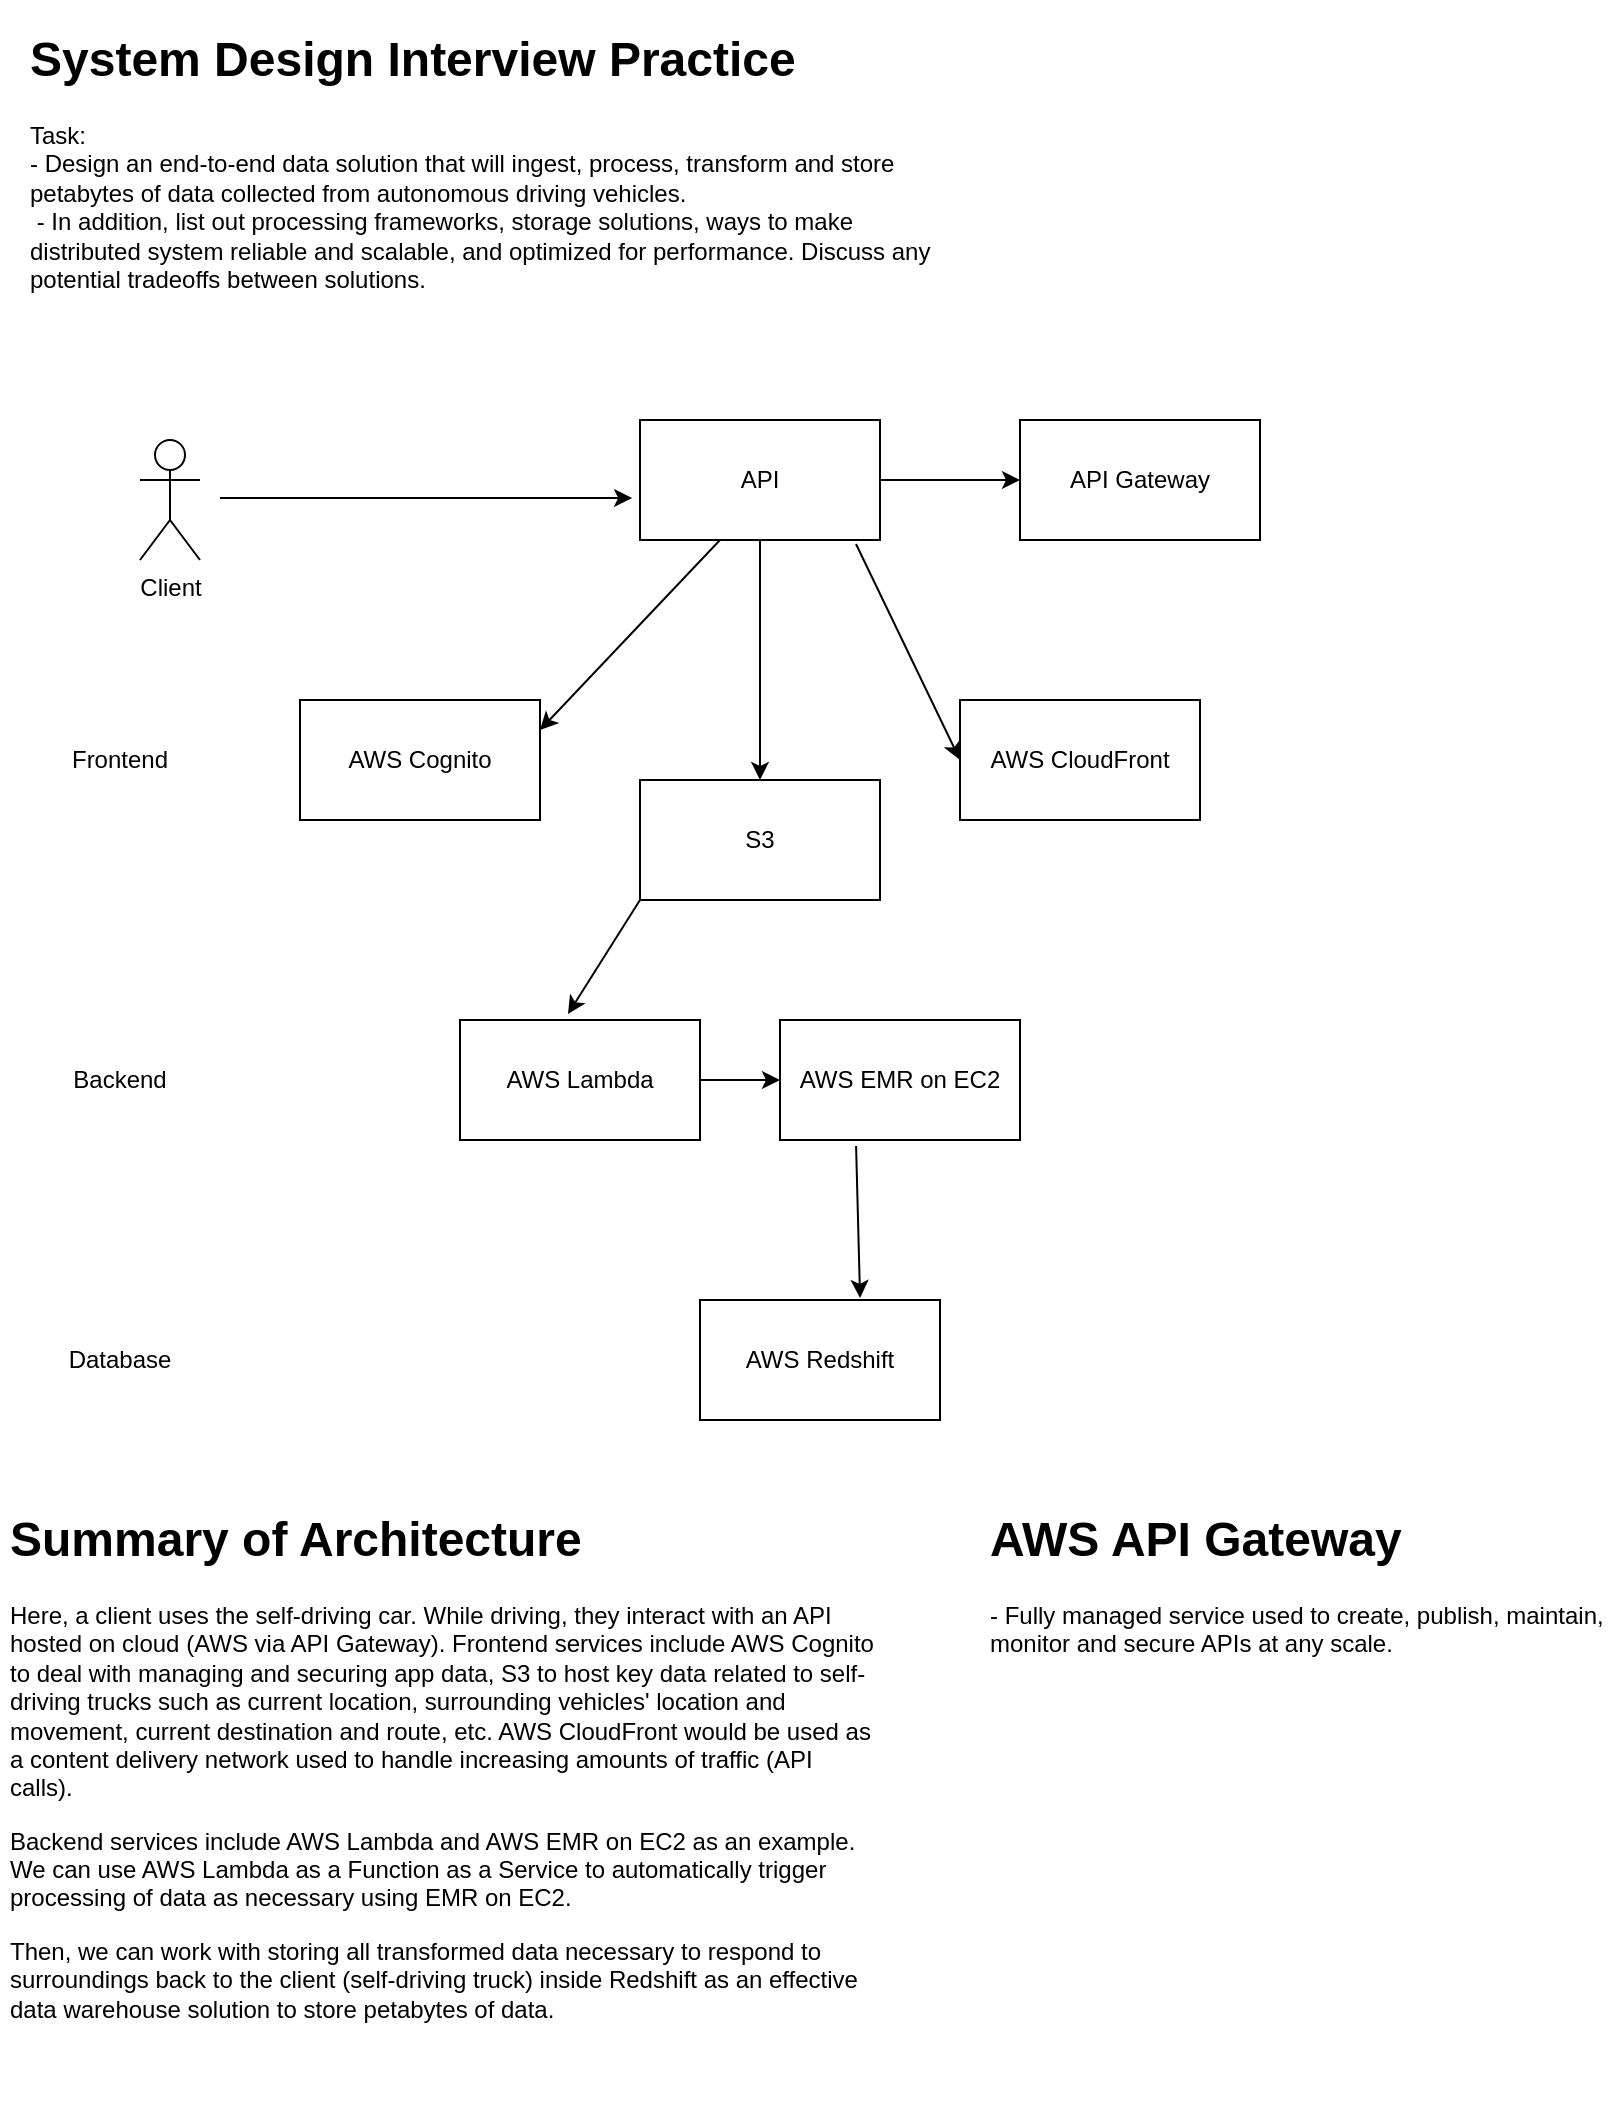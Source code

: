 <mxfile version="15.5.6" type="github">
  <diagram id="wxcZ70i77-cbPW4jj68i" name="Page-1">
    <mxGraphModel dx="1298" dy="834" grid="1" gridSize="10" guides="1" tooltips="1" connect="1" arrows="1" fold="1" page="1" pageScale="1" pageWidth="850" pageHeight="1100" math="0" shadow="0">
      <root>
        <mxCell id="0" />
        <mxCell id="1" parent="0" />
        <mxCell id="qkhyXUJzC9_R9NJtEFik-1" value="&lt;h1&gt;&lt;span&gt;System Design Interview Practice&lt;/span&gt;&lt;/h1&gt;&lt;div&gt;&lt;span&gt;Task:&lt;/span&gt;&lt;/div&gt;&lt;div&gt;&lt;span&gt;- Design an end-to-end data solution that will ingest, process, transform and store petabytes of data collected from autonomous driving vehicles.&lt;/span&gt;&lt;/div&gt;&lt;div&gt;&lt;span style=&quot;white-space: pre&quot;&gt;	&lt;/span&gt;- In addition, list out processing frameworks, storage solutions, ways to make distributed system reliable and scalable, and optimized for performance. Discuss any potential tradeoffs between solutions.&lt;br&gt;&lt;/div&gt;" style="text;html=1;strokeColor=none;fillColor=none;spacing=5;spacingTop=-20;whiteSpace=wrap;overflow=hidden;rounded=0;" vertex="1" parent="1">
          <mxGeometry x="20" y="20" width="470" height="200" as="geometry" />
        </mxCell>
        <mxCell id="qkhyXUJzC9_R9NJtEFik-3" value="API" style="rounded=0;whiteSpace=wrap;html=1;" vertex="1" parent="1">
          <mxGeometry x="330" y="220" width="120" height="60" as="geometry" />
        </mxCell>
        <mxCell id="qkhyXUJzC9_R9NJtEFik-5" value="" style="endArrow=classic;html=1;rounded=0;entryX=-0.033;entryY=0.65;entryDx=0;entryDy=0;entryPerimeter=0;" edge="1" parent="1" target="qkhyXUJzC9_R9NJtEFik-3">
          <mxGeometry width="50" height="50" relative="1" as="geometry">
            <mxPoint x="120" y="259" as="sourcePoint" />
            <mxPoint x="640" y="400" as="targetPoint" />
          </mxGeometry>
        </mxCell>
        <mxCell id="qkhyXUJzC9_R9NJtEFik-6" value="Client" style="shape=umlActor;verticalLabelPosition=bottom;verticalAlign=top;html=1;outlineConnect=0;" vertex="1" parent="1">
          <mxGeometry x="80" y="230" width="30" height="60" as="geometry" />
        </mxCell>
        <mxCell id="qkhyXUJzC9_R9NJtEFik-8" value="Frontend" style="text;html=1;strokeColor=none;fillColor=none;align=center;verticalAlign=middle;whiteSpace=wrap;rounded=0;" vertex="1" parent="1">
          <mxGeometry x="40" y="375" width="60" height="30" as="geometry" />
        </mxCell>
        <mxCell id="qkhyXUJzC9_R9NJtEFik-9" value="Backend" style="text;html=1;strokeColor=none;fillColor=none;align=center;verticalAlign=middle;whiteSpace=wrap;rounded=0;" vertex="1" parent="1">
          <mxGeometry x="40" y="535" width="60" height="30" as="geometry" />
        </mxCell>
        <mxCell id="qkhyXUJzC9_R9NJtEFik-10" value="Database" style="text;html=1;strokeColor=none;fillColor=none;align=center;verticalAlign=middle;whiteSpace=wrap;rounded=0;" vertex="1" parent="1">
          <mxGeometry x="40" y="675" width="60" height="30" as="geometry" />
        </mxCell>
        <mxCell id="qkhyXUJzC9_R9NJtEFik-14" value="AWS CloudFront" style="rounded=0;whiteSpace=wrap;html=1;" vertex="1" parent="1">
          <mxGeometry x="490" y="360" width="120" height="60" as="geometry" />
        </mxCell>
        <mxCell id="qkhyXUJzC9_R9NJtEFik-17" value="AWS Cognito" style="rounded=0;whiteSpace=wrap;html=1;" vertex="1" parent="1">
          <mxGeometry x="160" y="360" width="120" height="60" as="geometry" />
        </mxCell>
        <mxCell id="qkhyXUJzC9_R9NJtEFik-21" value="" style="endArrow=classic;html=1;rounded=0;exitX=0;exitY=0.75;exitDx=0;exitDy=0;entryX=1;entryY=0.25;entryDx=0;entryDy=0;" edge="1" parent="1" target="qkhyXUJzC9_R9NJtEFik-17">
          <mxGeometry width="50" height="50" relative="1" as="geometry">
            <mxPoint x="370" y="280" as="sourcePoint" />
            <mxPoint x="320" y="310" as="targetPoint" />
          </mxGeometry>
        </mxCell>
        <mxCell id="qkhyXUJzC9_R9NJtEFik-22" value="" style="endArrow=classic;html=1;rounded=0;exitX=0.9;exitY=1.033;exitDx=0;exitDy=0;entryX=0;entryY=0.5;entryDx=0;entryDy=0;exitPerimeter=0;" edge="1" parent="1" source="qkhyXUJzC9_R9NJtEFik-3" target="qkhyXUJzC9_R9NJtEFik-14">
          <mxGeometry width="50" height="50" relative="1" as="geometry">
            <mxPoint x="450" y="360" as="sourcePoint" />
            <mxPoint x="290" y="400" as="targetPoint" />
          </mxGeometry>
        </mxCell>
        <mxCell id="qkhyXUJzC9_R9NJtEFik-23" value="S3" style="rounded=0;whiteSpace=wrap;html=1;" vertex="1" parent="1">
          <mxGeometry x="330" y="400" width="120" height="60" as="geometry" />
        </mxCell>
        <mxCell id="qkhyXUJzC9_R9NJtEFik-24" value="" style="endArrow=classic;html=1;rounded=0;exitX=0.5;exitY=1;exitDx=0;exitDy=0;entryX=0.5;entryY=0;entryDx=0;entryDy=0;" edge="1" parent="1" source="qkhyXUJzC9_R9NJtEFik-3" target="qkhyXUJzC9_R9NJtEFik-23">
          <mxGeometry width="50" height="50" relative="1" as="geometry">
            <mxPoint x="390" y="375" as="sourcePoint" />
            <mxPoint x="290" y="400" as="targetPoint" />
          </mxGeometry>
        </mxCell>
        <mxCell id="qkhyXUJzC9_R9NJtEFik-25" value="AWS Lambda" style="rounded=0;whiteSpace=wrap;html=1;" vertex="1" parent="1">
          <mxGeometry x="240" y="520" width="120" height="60" as="geometry" />
        </mxCell>
        <mxCell id="qkhyXUJzC9_R9NJtEFik-26" value="AWS EMR on EC2" style="whiteSpace=wrap;html=1;" vertex="1" parent="1">
          <mxGeometry x="400" y="520" width="120" height="60" as="geometry" />
        </mxCell>
        <mxCell id="qkhyXUJzC9_R9NJtEFik-28" value="" style="endArrow=classic;html=1;rounded=0;exitX=0;exitY=1;exitDx=0;exitDy=0;entryX=0.45;entryY=-0.05;entryDx=0;entryDy=0;entryPerimeter=0;" edge="1" parent="1" source="qkhyXUJzC9_R9NJtEFik-23" target="qkhyXUJzC9_R9NJtEFik-25">
          <mxGeometry width="50" height="50" relative="1" as="geometry">
            <mxPoint x="330" y="375" as="sourcePoint" />
            <mxPoint x="290" y="400" as="targetPoint" />
          </mxGeometry>
        </mxCell>
        <mxCell id="qkhyXUJzC9_R9NJtEFik-30" value="" style="endArrow=classic;html=1;rounded=0;exitX=1;exitY=0.5;exitDx=0;exitDy=0;entryX=0;entryY=0.5;entryDx=0;entryDy=0;" edge="1" parent="1" source="qkhyXUJzC9_R9NJtEFik-25" target="qkhyXUJzC9_R9NJtEFik-26">
          <mxGeometry width="50" height="50" relative="1" as="geometry">
            <mxPoint x="240" y="450" as="sourcePoint" />
            <mxPoint x="290" y="400" as="targetPoint" />
          </mxGeometry>
        </mxCell>
        <mxCell id="qkhyXUJzC9_R9NJtEFik-32" value="AWS Redshift" style="rounded=0;whiteSpace=wrap;html=1;" vertex="1" parent="1">
          <mxGeometry x="360" y="660" width="120" height="60" as="geometry" />
        </mxCell>
        <mxCell id="qkhyXUJzC9_R9NJtEFik-33" value="" style="endArrow=classic;html=1;rounded=0;exitX=0.317;exitY=1.05;exitDx=0;exitDy=0;exitPerimeter=0;entryX=0.667;entryY=-0.017;entryDx=0;entryDy=0;entryPerimeter=0;" edge="1" parent="1" source="qkhyXUJzC9_R9NJtEFik-26" target="qkhyXUJzC9_R9NJtEFik-32">
          <mxGeometry width="50" height="50" relative="1" as="geometry">
            <mxPoint x="240" y="450" as="sourcePoint" />
            <mxPoint x="438" y="650" as="targetPoint" />
          </mxGeometry>
        </mxCell>
        <mxCell id="qkhyXUJzC9_R9NJtEFik-34" value="&lt;h1&gt;Summary of Architecture&lt;/h1&gt;&lt;p&gt;Here, a client uses the self-driving car. While driving, they interact with an API hosted on cloud (AWS via API Gateway). Frontend services include AWS Cognito to deal with managing and securing app data, S3 to host key data related to self-driving trucks such as current location, surrounding vehicles&#39; location and movement, current destination and route, etc. AWS CloudFront would be used as a content delivery network used to handle increasing amounts of traffic (API calls).&lt;/p&gt;&lt;p&gt;Backend services include AWS Lambda and AWS EMR on EC2 as an example. We can use AWS Lambda as a Function as a Service to automatically trigger processing of data as necessary using EMR on EC2.&amp;nbsp;&lt;/p&gt;&lt;p&gt;Then, we can work with storing all transformed data necessary to respond to surroundings back to the client (self-driving truck) inside Redshift as an effective data warehouse solution to store petabytes of data.&amp;nbsp;&lt;/p&gt;" style="text;html=1;strokeColor=none;fillColor=none;spacing=5;spacingTop=-20;whiteSpace=wrap;overflow=hidden;rounded=0;" vertex="1" parent="1">
          <mxGeometry x="10" y="760" width="440" height="300" as="geometry" />
        </mxCell>
        <mxCell id="qkhyXUJzC9_R9NJtEFik-35" value="&lt;h1&gt;AWS API Gateway&lt;/h1&gt;&lt;p&gt;- Fully managed service used to create, publish, maintain, monitor and secure APIs at any scale.&lt;/p&gt;" style="text;html=1;strokeColor=none;fillColor=none;spacing=5;spacingTop=-20;whiteSpace=wrap;overflow=hidden;rounded=0;" vertex="1" parent="1">
          <mxGeometry x="500" y="760" width="320" height="120" as="geometry" />
        </mxCell>
        <mxCell id="qkhyXUJzC9_R9NJtEFik-36" value="" style="endArrow=classic;html=1;rounded=0;exitX=1;exitY=0.5;exitDx=0;exitDy=0;" edge="1" parent="1" source="qkhyXUJzC9_R9NJtEFik-3" target="qkhyXUJzC9_R9NJtEFik-37">
          <mxGeometry width="50" height="50" relative="1" as="geometry">
            <mxPoint x="240" y="580" as="sourcePoint" />
            <mxPoint x="520" y="250" as="targetPoint" />
          </mxGeometry>
        </mxCell>
        <mxCell id="qkhyXUJzC9_R9NJtEFik-37" value="API Gateway" style="rounded=0;whiteSpace=wrap;html=1;" vertex="1" parent="1">
          <mxGeometry x="520" y="220" width="120" height="60" as="geometry" />
        </mxCell>
      </root>
    </mxGraphModel>
  </diagram>
</mxfile>
